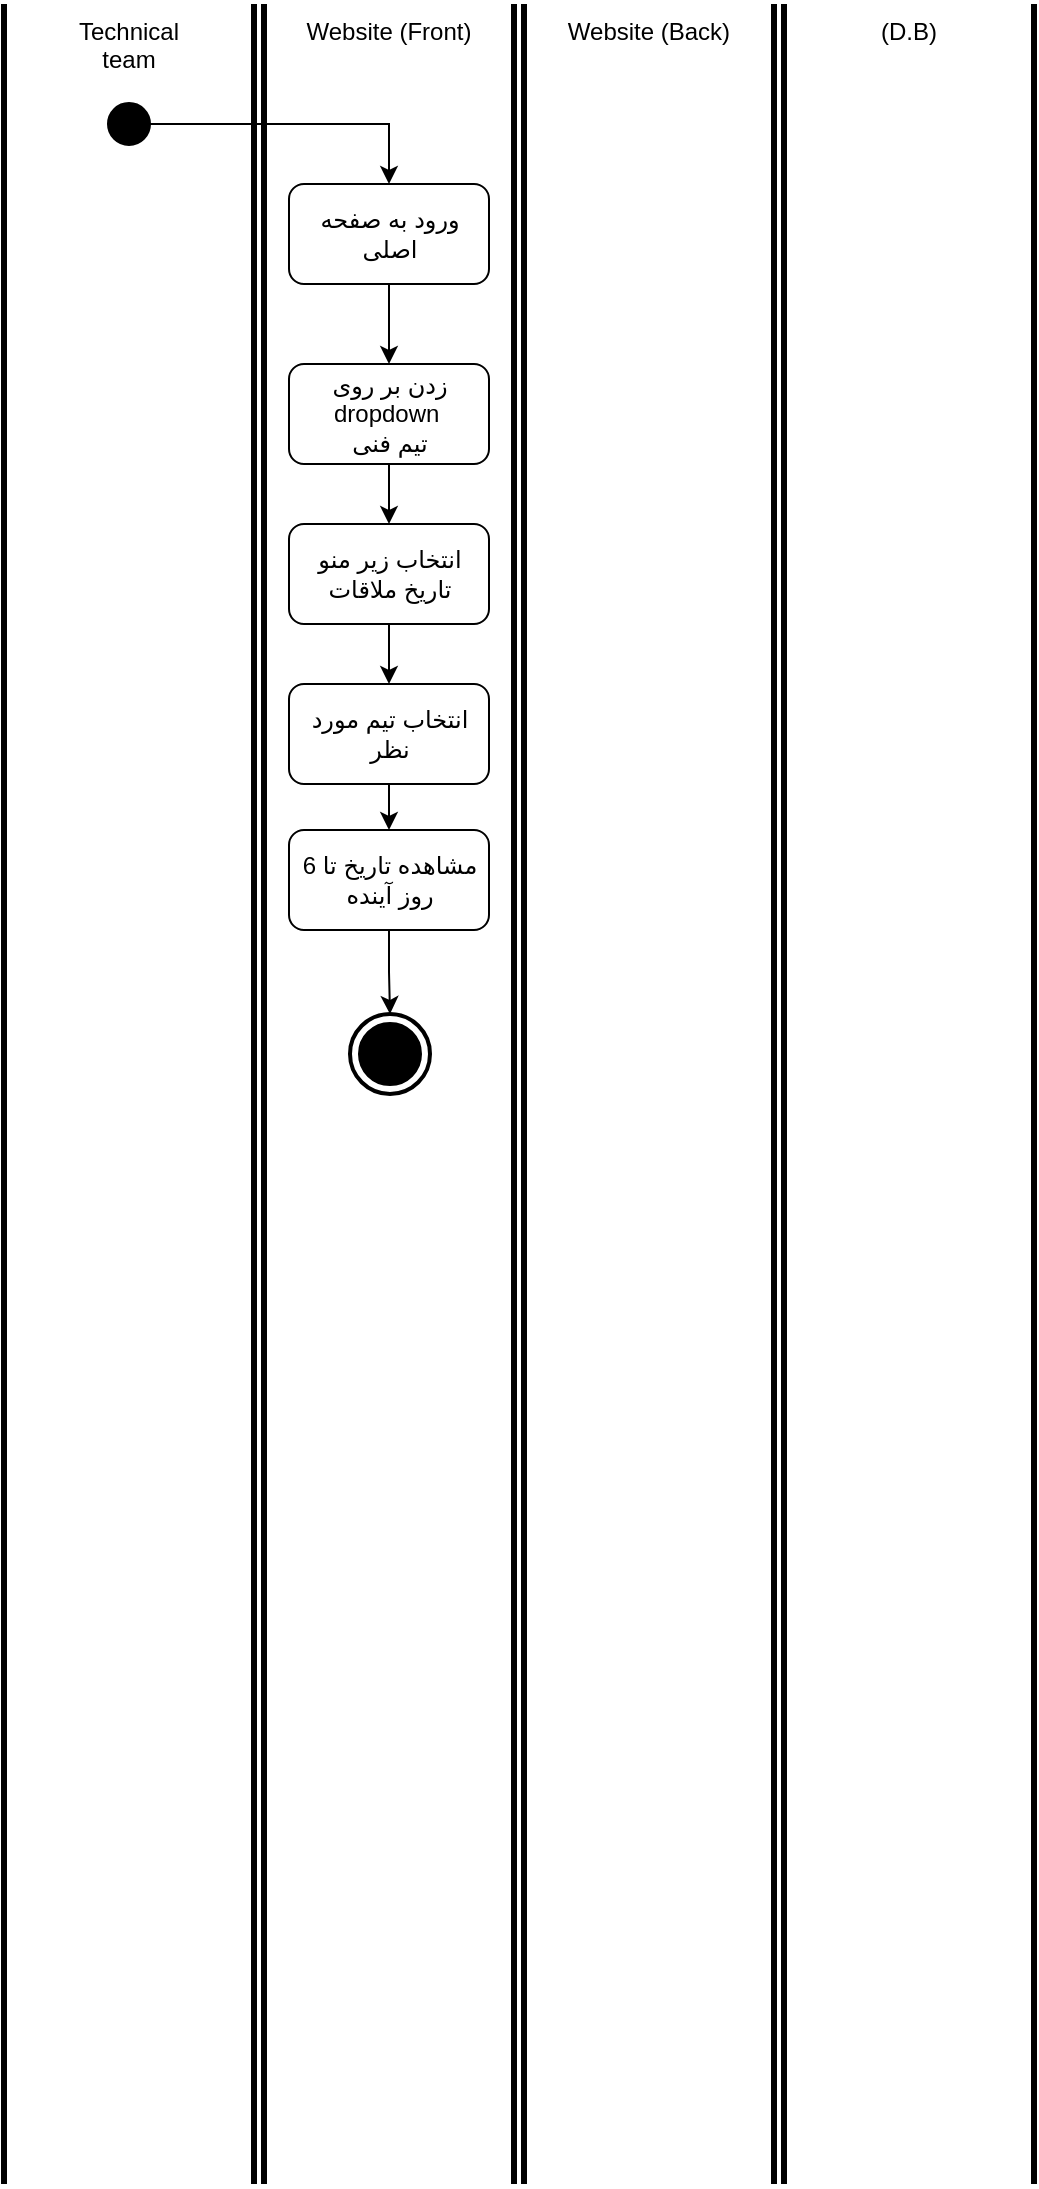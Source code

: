 <mxfile version="24.5.2" type="device">
  <diagram name="Page-1" id="LA9-Y1V1zJIlQjxkmPLj">
    <mxGraphModel dx="-2735" dy="825" grid="1" gridSize="10" guides="1" tooltips="1" connect="1" arrows="1" fold="1" page="1" pageScale="1" pageWidth="827" pageHeight="1169" math="0" shadow="0">
      <root>
        <mxCell id="0" />
        <mxCell id="1" parent="0" />
        <mxCell id="w5IClKjI47956kgkfzwD-1" value="&lt;span style=&quot;text-wrap: nowrap;&quot;&gt;Technical&lt;/span&gt;&lt;br style=&quot;text-wrap: nowrap;&quot;&gt;&lt;span style=&quot;text-wrap: nowrap;&quot;&gt;team&lt;/span&gt;" style="html=1;shape=mxgraph.sysml.actPart;strokeWidth=3;verticalAlign=top;rotation=0;whiteSpace=wrap;" vertex="1" parent="1">
          <mxGeometry x="4280" y="47" width="125" height="1090" as="geometry" />
        </mxCell>
        <mxCell id="w5IClKjI47956kgkfzwD-2" value="Website (Front)" style="html=1;shape=mxgraph.sysml.actPart;strokeWidth=3;verticalAlign=top;rotation=0;whiteSpace=wrap;" vertex="1" parent="1">
          <mxGeometry x="4410" y="47" width="125" height="1090" as="geometry" />
        </mxCell>
        <mxCell id="w5IClKjI47956kgkfzwD-3" value="Website (Back)" style="html=1;shape=mxgraph.sysml.actPart;strokeWidth=3;verticalAlign=top;rotation=0;whiteSpace=wrap;" vertex="1" parent="1">
          <mxGeometry x="4540" y="47" width="125" height="1090" as="geometry" />
        </mxCell>
        <mxCell id="w5IClKjI47956kgkfzwD-4" value="(D.B)" style="html=1;shape=mxgraph.sysml.actPart;strokeWidth=3;verticalAlign=top;rotation=0;whiteSpace=wrap;" vertex="1" parent="1">
          <mxGeometry x="4670" y="47" width="125" height="1090" as="geometry" />
        </mxCell>
        <mxCell id="w5IClKjI47956kgkfzwD-5" style="edgeStyle=orthogonalEdgeStyle;rounded=0;orthogonalLoop=1;jettySize=auto;html=1;" edge="1" parent="1" source="w5IClKjI47956kgkfzwD-6" target="w5IClKjI47956kgkfzwD-10">
          <mxGeometry relative="1" as="geometry">
            <mxPoint x="4472.5" y="227" as="targetPoint" />
          </mxGeometry>
        </mxCell>
        <mxCell id="w5IClKjI47956kgkfzwD-6" value="ورود به صفحه اصلی" style="shape=rect;html=1;rounded=1;whiteSpace=wrap;align=center;" vertex="1" parent="1">
          <mxGeometry x="4422.5" y="137" width="100" height="50" as="geometry" />
        </mxCell>
        <mxCell id="w5IClKjI47956kgkfzwD-7" style="edgeStyle=orthogonalEdgeStyle;rounded=0;orthogonalLoop=1;jettySize=auto;html=1;" edge="1" parent="1" source="w5IClKjI47956kgkfzwD-8" target="w5IClKjI47956kgkfzwD-6">
          <mxGeometry relative="1" as="geometry" />
        </mxCell>
        <mxCell id="w5IClKjI47956kgkfzwD-8" value="" style="shape=ellipse;html=1;fillColor=strokeColor;strokeWidth=2;verticalLabelPosition=bottom;verticalAlignment=top;perimeter=ellipsePerimeter;" vertex="1" parent="1">
          <mxGeometry x="4332.5" y="97" width="20" height="20" as="geometry" />
        </mxCell>
        <mxCell id="w5IClKjI47956kgkfzwD-9" value="" style="edgeStyle=orthogonalEdgeStyle;rounded=0;orthogonalLoop=1;jettySize=auto;html=1;" edge="1" parent="1" source="w5IClKjI47956kgkfzwD-10" target="w5IClKjI47956kgkfzwD-12">
          <mxGeometry relative="1" as="geometry" />
        </mxCell>
        <mxCell id="w5IClKjI47956kgkfzwD-10" value="زدن بر روی dropdown&amp;nbsp;&lt;div&gt;تیم فنی&lt;/div&gt;" style="shape=rect;html=1;rounded=1;whiteSpace=wrap;align=center;" vertex="1" parent="1">
          <mxGeometry x="4422.5" y="227" width="100" height="50" as="geometry" />
        </mxCell>
        <mxCell id="w5IClKjI47956kgkfzwD-11" value="" style="edgeStyle=orthogonalEdgeStyle;rounded=0;orthogonalLoop=1;jettySize=auto;html=1;" edge="1" parent="1" source="w5IClKjI47956kgkfzwD-12" target="w5IClKjI47956kgkfzwD-14">
          <mxGeometry relative="1" as="geometry" />
        </mxCell>
        <mxCell id="w5IClKjI47956kgkfzwD-12" value="انتخاب زیر منو&lt;br&gt;تاریخ ملاقات" style="shape=rect;html=1;rounded=1;whiteSpace=wrap;align=center;" vertex="1" parent="1">
          <mxGeometry x="4422.5" y="307" width="100" height="50" as="geometry" />
        </mxCell>
        <mxCell id="w5IClKjI47956kgkfzwD-13" value="" style="edgeStyle=orthogonalEdgeStyle;rounded=0;orthogonalLoop=1;jettySize=auto;html=1;" edge="1" parent="1" source="w5IClKjI47956kgkfzwD-14" target="w5IClKjI47956kgkfzwD-16">
          <mxGeometry relative="1" as="geometry" />
        </mxCell>
        <mxCell id="w5IClKjI47956kgkfzwD-14" value="انتخاب تیم مورد نظر" style="shape=rect;html=1;rounded=1;whiteSpace=wrap;align=center;" vertex="1" parent="1">
          <mxGeometry x="4422.5" y="387" width="100" height="50" as="geometry" />
        </mxCell>
        <mxCell id="w5IClKjI47956kgkfzwD-15" value="" style="edgeStyle=orthogonalEdgeStyle;rounded=0;orthogonalLoop=1;jettySize=auto;html=1;" edge="1" parent="1" source="w5IClKjI47956kgkfzwD-16" target="w5IClKjI47956kgkfzwD-17">
          <mxGeometry relative="1" as="geometry" />
        </mxCell>
        <mxCell id="w5IClKjI47956kgkfzwD-16" value="مشاهده تاریخ تا 6 روز آینده" style="shape=rect;html=1;rounded=1;whiteSpace=wrap;align=center;" vertex="1" parent="1">
          <mxGeometry x="4422.5" y="460" width="100" height="50" as="geometry" />
        </mxCell>
        <mxCell id="w5IClKjI47956kgkfzwD-17" value="" style="html=1;shape=mxgraph.sysml.actFinal;strokeWidth=2;verticalLabelPosition=bottom;verticalAlignment=top;" vertex="1" parent="1">
          <mxGeometry x="4453" y="552" width="40" height="40" as="geometry" />
        </mxCell>
      </root>
    </mxGraphModel>
  </diagram>
</mxfile>
